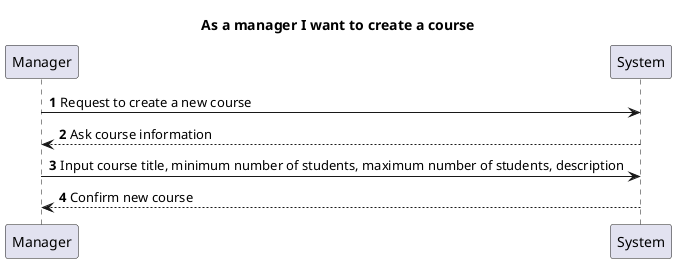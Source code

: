 @startuml
'https://plantuml.com/sequence-diagram
title As a manager I want to create a course
autonumber

participant Manager
participant System

Manager -> System: Request to create a new course
System --> Manager : Ask course information
Manager -> System: Input course title, minimum number of students, maximum number of students, description
System --> Manager: Confirm new course

@enduml